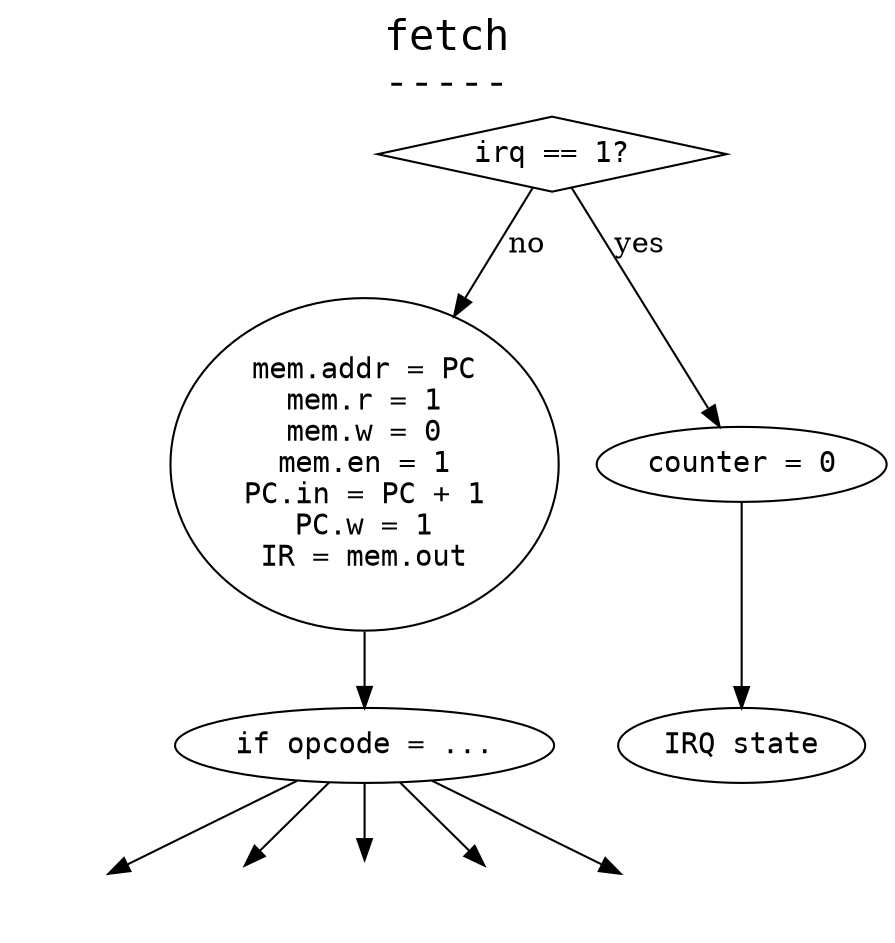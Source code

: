 digraph fetch {
	label="fetch\n-----\n";
	labelloc="t";
	fontsize=20;
	fontname="mono";

	node [shape=oval, fontname="mono"];
	fetch [label="mem.addr = PC\nmem.r = 1\nmem.w = 0\nmem.en = 1\nPC.in = PC + 1\nPC.w = 1\nIR = mem.out"];
	decode [label="if opcode = ..."];
	handleIrq [label="counter = 0"];
	s_irq [label="IRQ state"];

	node [shape=diamond, fontname="mono"];
	Irq [label="irq == 1?"];

	node [shape=oval, style=invisible];
	X1;
	X2;
	X3;
	X4;
	X5;

	Irq -> fetch [label="no"];
	Irq -> handleIrq [label="yes"];
	handleIrq -> s_irq;
	fetch -> decode;
	decode -> X1;
	decode -> X2;
	decode -> X3;
	decode -> X4;
	decode -> X5;
}
